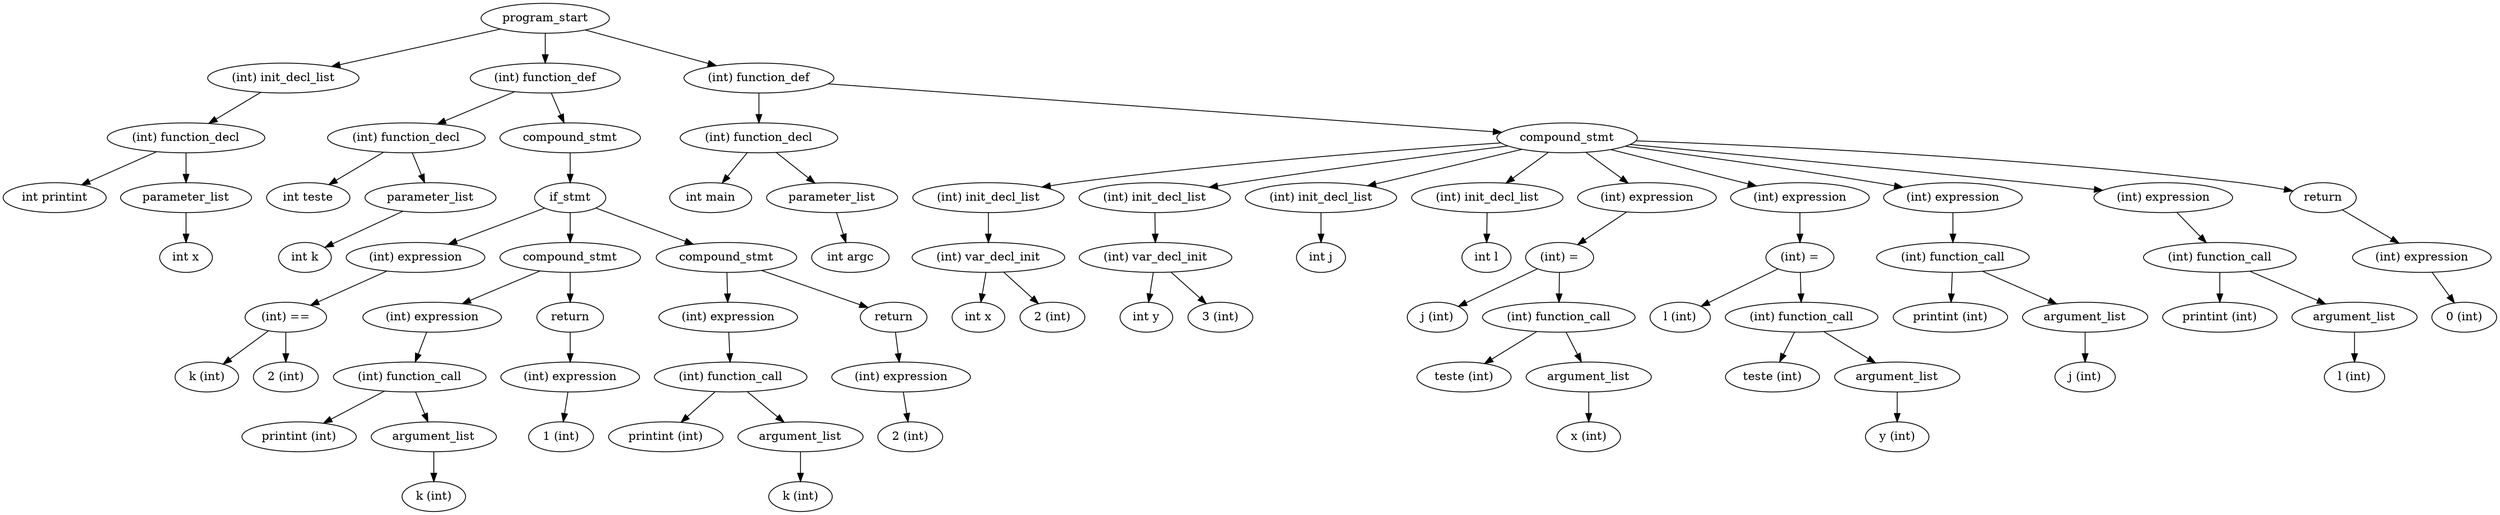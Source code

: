 digraph {
graph [ordering="out"];
node5[label="program_start"];
node4[label="(int) init_decl_list"];
node3[label="(int) function_decl"];
node0[label="int printint"];
node3 -> node0;
node2[label="parameter_list"];
node1[label="int x"];
node2 -> node1;
node3 -> node2;
node4 -> node3;
node5 -> node4;
node34[label="(int) function_def"];
node9[label="(int) function_decl"];
node6[label="int teste"];
node9 -> node6;
node8[label="parameter_list"];
node7[label="int k"];
node8 -> node7;
node9 -> node8;
node34 -> node9;
node33[label="compound_stmt"];
node32[label="if_stmt"];
node13[label="(int) expression"];
node12[label="(int) =="];
node10[label="k (int)"];
node12 -> node10;
node11[label="2 (int)"];
node12 -> node11;
node13 -> node12;
node32 -> node13;
node19[label="compound_stmt"];
node18[label="(int) expression"];
node17[label="(int) function_call"];
node14[label="printint (int)"];
node17 -> node14;
node16[label="argument_list"];
node15[label="k (int)"];
node16 -> node15;
node17 -> node16;
node18 -> node17;
node19 -> node18;
node22[label="return"];
node21[label="(int) expression"];
node20[label="1 (int)"];
node21 -> node20;
node22 -> node21;
node19 -> node22;
node32 -> node19;
node28[label="compound_stmt"];
node27[label="(int) expression"];
node26[label="(int) function_call"];
node23[label="printint (int)"];
node26 -> node23;
node25[label="argument_list"];
node24[label="k (int)"];
node25 -> node24;
node26 -> node25;
node27 -> node26;
node28 -> node27;
node31[label="return"];
node30[label="(int) expression"];
node29[label="2 (int)"];
node30 -> node29;
node31 -> node30;
node28 -> node31;
node32 -> node28;
node33 -> node32;
node34 -> node33;
node5 -> node34;
node79[label="(int) function_def"];
node38[label="(int) function_decl"];
node35[label="int main"];
node38 -> node35;
node37[label="parameter_list"];
node36[label="int argc"];
node37 -> node36;
node38 -> node37;
node79 -> node38;
node43[label="compound_stmt"];
node42[label="(int) init_decl_list"];
node41[label="(int) var_decl_init"];
node39[label="int x"];
node41 -> node39;
node40[label="2 (int)"];
node41 -> node40;
node42 -> node41;
node43 -> node42;
node47[label="(int) init_decl_list"];
node46[label="(int) var_decl_init"];
node44[label="int y"];
node46 -> node44;
node45[label="3 (int)"];
node46 -> node45;
node47 -> node46;
node43 -> node47;
node49[label="(int) init_decl_list"];
node48[label="int j"];
node49 -> node48;
node43 -> node49;
node51[label="(int) init_decl_list"];
node50[label="int l"];
node51 -> node50;
node43 -> node51;
node58[label="(int) expression"];
node57[label="(int) ="];
node52[label="j (int)"];
node57 -> node52;
node56[label="(int) function_call"];
node53[label="teste (int)"];
node56 -> node53;
node55[label="argument_list"];
node54[label="x (int)"];
node55 -> node54;
node56 -> node55;
node57 -> node56;
node58 -> node57;
node43 -> node58;
node65[label="(int) expression"];
node64[label="(int) ="];
node59[label="l (int)"];
node64 -> node59;
node63[label="(int) function_call"];
node60[label="teste (int)"];
node63 -> node60;
node62[label="argument_list"];
node61[label="y (int)"];
node62 -> node61;
node63 -> node62;
node64 -> node63;
node65 -> node64;
node43 -> node65;
node70[label="(int) expression"];
node69[label="(int) function_call"];
node66[label="printint (int)"];
node69 -> node66;
node68[label="argument_list"];
node67[label="j (int)"];
node68 -> node67;
node69 -> node68;
node70 -> node69;
node43 -> node70;
node75[label="(int) expression"];
node74[label="(int) function_call"];
node71[label="printint (int)"];
node74 -> node71;
node73[label="argument_list"];
node72[label="l (int)"];
node73 -> node72;
node74 -> node73;
node75 -> node74;
node43 -> node75;
node78[label="return"];
node77[label="(int) expression"];
node76[label="0 (int)"];
node77 -> node76;
node78 -> node77;
node43 -> node78;
node79 -> node43;
node5 -> node79;
}
